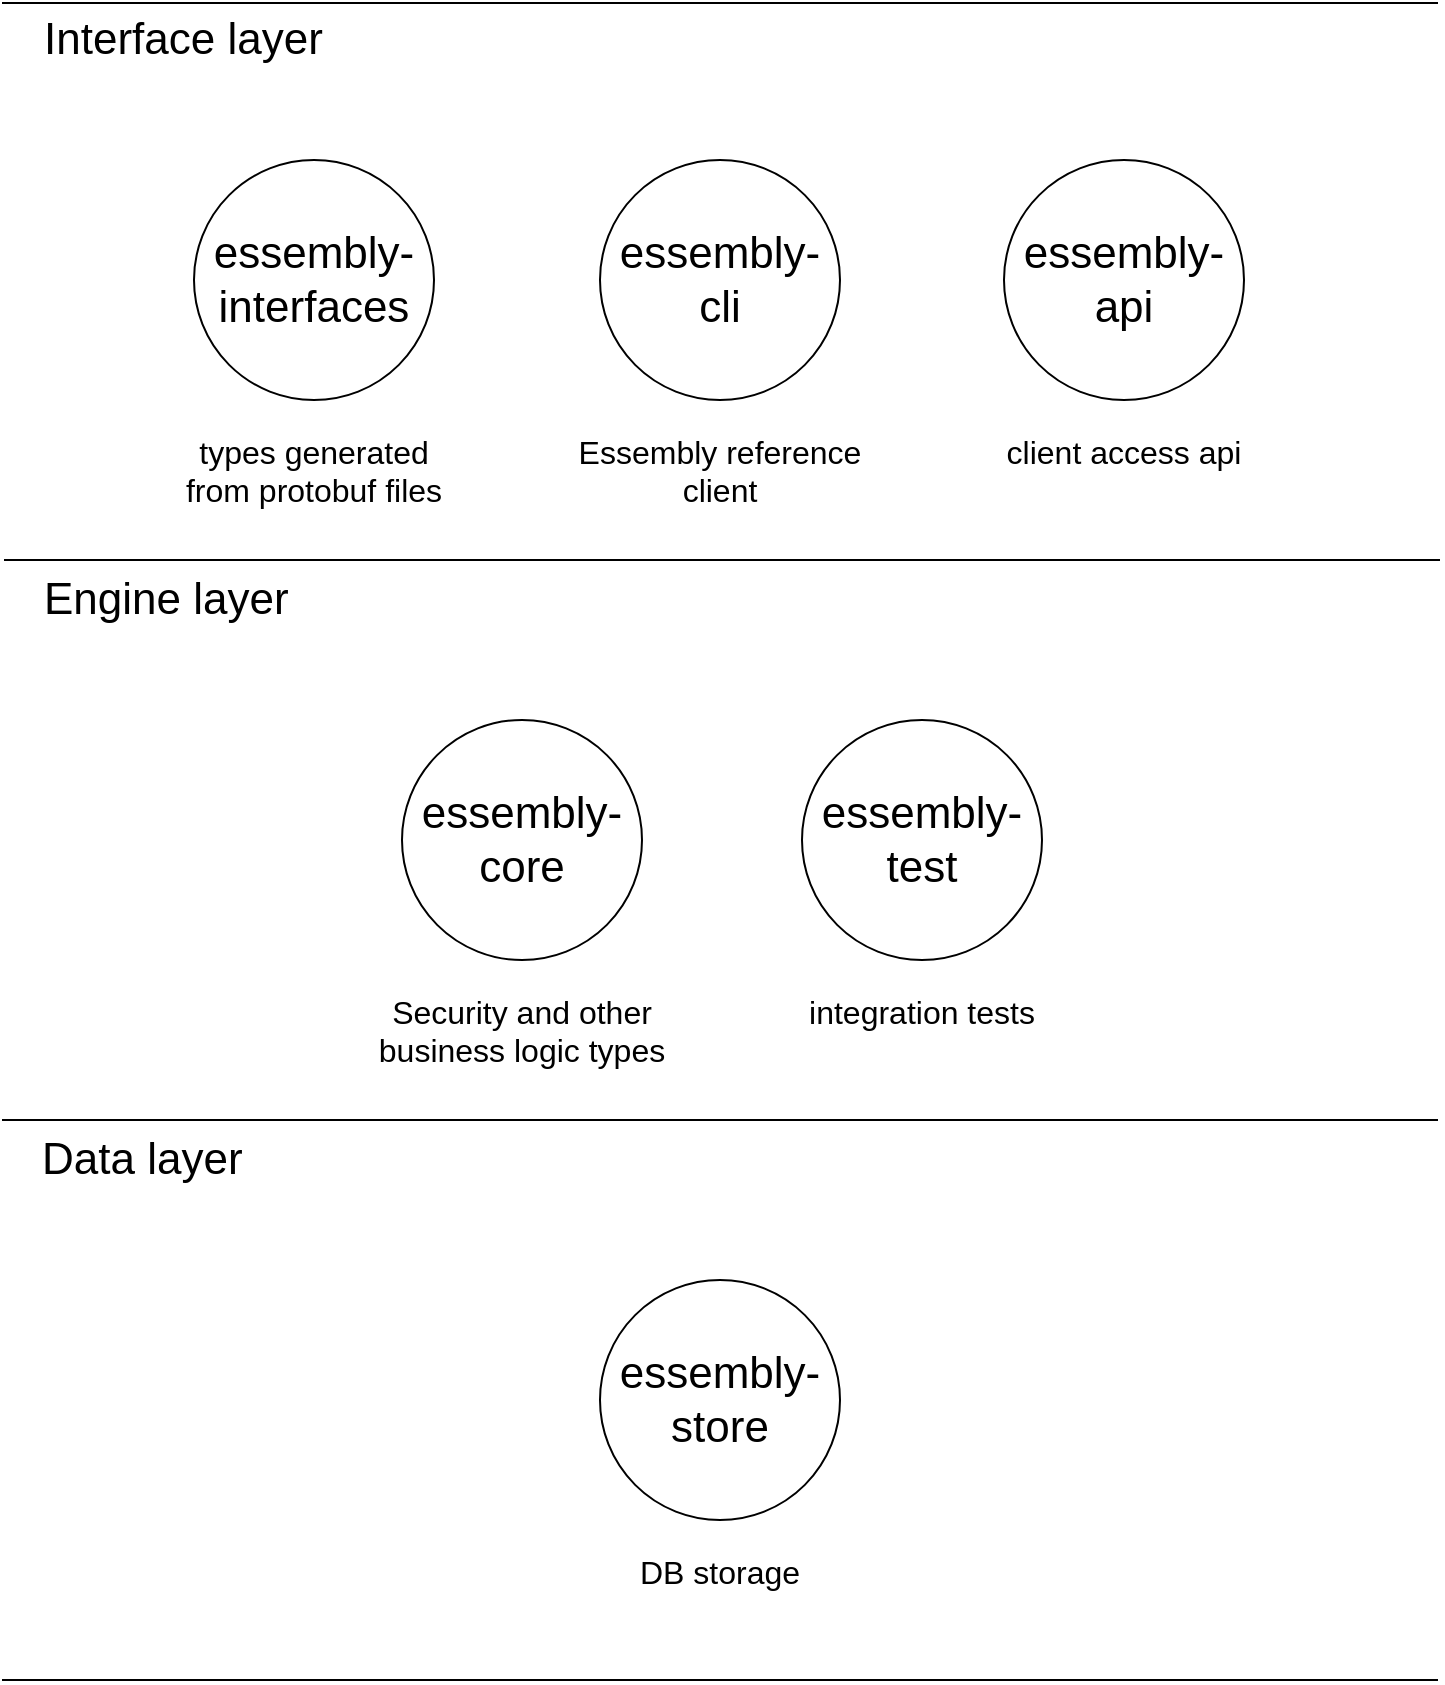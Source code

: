 <mxfile version="12.1.9" type="github" pages="1">
  <diagram id="xn32BDt1Cey5U6hH9sLa" name="Page-1">
    <mxGraphModel dx="1412" dy="914" grid="1" gridSize="10" guides="1" tooltips="1" connect="1" arrows="1" fold="1" page="1" pageScale="1" pageWidth="1600" pageHeight="1200" math="0" shadow="0">
      <root>
        <mxCell id="0"/>
        <mxCell id="1" parent="0"/>
        <mxCell id="-5j7owMRG52MO_8gMxMz-4" value="" style="group" vertex="1" connectable="0" parent="1">
          <mxGeometry x="927" y="280" width="150" height="170" as="geometry"/>
        </mxCell>
        <mxCell id="-5j7owMRG52MO_8gMxMz-5" value="essembly-api" style="ellipse;whiteSpace=wrap;html=1;aspect=fixed;fontSize=22;" vertex="1" parent="-5j7owMRG52MO_8gMxMz-4">
          <mxGeometry x="15" width="120" height="120" as="geometry"/>
        </mxCell>
        <mxCell id="-5j7owMRG52MO_8gMxMz-6" value="client access api" style="text;html=1;strokeColor=none;fillColor=none;align=center;verticalAlign=top;whiteSpace=wrap;rounded=0;fontSize=16;" vertex="1" parent="-5j7owMRG52MO_8gMxMz-4">
          <mxGeometry y="130" width="150" height="40" as="geometry"/>
        </mxCell>
        <mxCell id="-5j7owMRG52MO_8gMxMz-7" value="" style="group" vertex="1" connectable="0" parent="1">
          <mxGeometry x="522" y="280" width="150" height="180" as="geometry"/>
        </mxCell>
        <mxCell id="-5j7owMRG52MO_8gMxMz-1" value="essembly-interfaces" style="ellipse;whiteSpace=wrap;html=1;aspect=fixed;fontSize=22;" vertex="1" parent="-5j7owMRG52MO_8gMxMz-7">
          <mxGeometry x="15" width="120" height="120" as="geometry"/>
        </mxCell>
        <mxCell id="-5j7owMRG52MO_8gMxMz-2" value="types generated from protobuf files" style="text;html=1;strokeColor=none;fillColor=none;align=center;verticalAlign=top;whiteSpace=wrap;rounded=0;fontSize=16;" vertex="1" parent="-5j7owMRG52MO_8gMxMz-7">
          <mxGeometry y="130" width="150" height="50" as="geometry"/>
        </mxCell>
        <mxCell id="-5j7owMRG52MO_8gMxMz-8" value="" style="group" vertex="1" connectable="0" parent="1">
          <mxGeometry x="725" y="840" width="150" height="170" as="geometry"/>
        </mxCell>
        <mxCell id="-5j7owMRG52MO_8gMxMz-9" value="essembly-store" style="ellipse;whiteSpace=wrap;html=1;aspect=fixed;fontSize=22;" vertex="1" parent="-5j7owMRG52MO_8gMxMz-8">
          <mxGeometry x="15" width="120" height="120" as="geometry"/>
        </mxCell>
        <mxCell id="-5j7owMRG52MO_8gMxMz-10" value="DB storage" style="text;html=1;strokeColor=none;fillColor=none;align=center;verticalAlign=top;whiteSpace=wrap;rounded=0;fontSize=16;" vertex="1" parent="-5j7owMRG52MO_8gMxMz-8">
          <mxGeometry y="130" width="150" height="40" as="geometry"/>
        </mxCell>
        <mxCell id="-5j7owMRG52MO_8gMxMz-14" value="" style="group" vertex="1" connectable="0" parent="1">
          <mxGeometry x="626" y="560" width="150" height="180" as="geometry"/>
        </mxCell>
        <mxCell id="-5j7owMRG52MO_8gMxMz-12" value="essembly-core" style="ellipse;whiteSpace=wrap;html=1;aspect=fixed;fontSize=22;" vertex="1" parent="-5j7owMRG52MO_8gMxMz-14">
          <mxGeometry x="15" width="120" height="120" as="geometry"/>
        </mxCell>
        <mxCell id="-5j7owMRG52MO_8gMxMz-13" value="Security and other business logic types" style="text;html=1;strokeColor=none;fillColor=none;align=center;verticalAlign=top;whiteSpace=wrap;rounded=0;fontSize=16;" vertex="1" parent="-5j7owMRG52MO_8gMxMz-14">
          <mxGeometry y="130" width="150" height="50" as="geometry"/>
        </mxCell>
        <mxCell id="-5j7owMRG52MO_8gMxMz-16" value="" style="group" vertex="1" connectable="0" parent="1">
          <mxGeometry x="725" y="280" width="150" height="180" as="geometry"/>
        </mxCell>
        <mxCell id="-5j7owMRG52MO_8gMxMz-17" value="essembly-cli" style="ellipse;whiteSpace=wrap;html=1;aspect=fixed;fontSize=22;" vertex="1" parent="-5j7owMRG52MO_8gMxMz-16">
          <mxGeometry x="15" width="120" height="120" as="geometry"/>
        </mxCell>
        <mxCell id="-5j7owMRG52MO_8gMxMz-18" value="Essembly reference client" style="text;html=1;strokeColor=none;fillColor=none;align=center;verticalAlign=top;whiteSpace=wrap;rounded=0;fontSize=16;" vertex="1" parent="-5j7owMRG52MO_8gMxMz-16">
          <mxGeometry y="130" width="150" height="50" as="geometry"/>
        </mxCell>
        <mxCell id="-5j7owMRG52MO_8gMxMz-19" value="" style="group" vertex="1" connectable="0" parent="1">
          <mxGeometry x="826" y="560" width="150" height="180" as="geometry"/>
        </mxCell>
        <mxCell id="-5j7owMRG52MO_8gMxMz-20" value="essembly-test" style="ellipse;whiteSpace=wrap;html=1;aspect=fixed;fontSize=22;" vertex="1" parent="-5j7owMRG52MO_8gMxMz-19">
          <mxGeometry x="15" width="120" height="120" as="geometry"/>
        </mxCell>
        <mxCell id="-5j7owMRG52MO_8gMxMz-21" value="integration tests" style="text;html=1;strokeColor=none;fillColor=none;align=center;verticalAlign=top;whiteSpace=wrap;rounded=0;fontSize=16;" vertex="1" parent="-5j7owMRG52MO_8gMxMz-19">
          <mxGeometry y="130" width="150" height="50" as="geometry"/>
        </mxCell>
        <mxCell id="-5j7owMRG52MO_8gMxMz-22" value="Interface layer" style="text;html=1;strokeColor=none;fillColor=none;align=left;verticalAlign=middle;whiteSpace=wrap;rounded=0;fontSize=22;" vertex="1" parent="1">
          <mxGeometry x="460" y="200" width="160" height="40" as="geometry"/>
        </mxCell>
        <mxCell id="-5j7owMRG52MO_8gMxMz-23" value="" style="endArrow=none;html=1;fontSize=22;" edge="1" parent="1">
          <mxGeometry width="50" height="50" relative="1" as="geometry">
            <mxPoint x="442" y="480" as="sourcePoint"/>
            <mxPoint x="1160" y="480" as="targetPoint"/>
          </mxGeometry>
        </mxCell>
        <mxCell id="-5j7owMRG52MO_8gMxMz-24" value="" style="endArrow=none;html=1;fontSize=22;" edge="1" parent="1">
          <mxGeometry width="50" height="50" relative="1" as="geometry">
            <mxPoint x="441" y="201.5" as="sourcePoint"/>
            <mxPoint x="1159" y="201.5" as="targetPoint"/>
          </mxGeometry>
        </mxCell>
        <mxCell id="-5j7owMRG52MO_8gMxMz-25" value="Engine layer" style="text;html=1;strokeColor=none;fillColor=none;align=left;verticalAlign=middle;whiteSpace=wrap;rounded=0;fontSize=22;" vertex="1" parent="1">
          <mxGeometry x="460" y="480" width="160" height="40" as="geometry"/>
        </mxCell>
        <mxCell id="-5j7owMRG52MO_8gMxMz-26" value="" style="endArrow=none;html=1;fontSize=22;" edge="1" parent="1">
          <mxGeometry width="50" height="50" relative="1" as="geometry">
            <mxPoint x="441" y="760" as="sourcePoint"/>
            <mxPoint x="1159" y="760" as="targetPoint"/>
          </mxGeometry>
        </mxCell>
        <mxCell id="-5j7owMRG52MO_8gMxMz-27" value="Data layer" style="text;html=1;strokeColor=none;fillColor=none;align=left;verticalAlign=middle;whiteSpace=wrap;rounded=0;fontSize=22;" vertex="1" parent="1">
          <mxGeometry x="459" y="760" width="160" height="40" as="geometry"/>
        </mxCell>
        <mxCell id="-5j7owMRG52MO_8gMxMz-28" value="" style="endArrow=none;html=1;fontSize=22;" edge="1" parent="1">
          <mxGeometry width="50" height="50" relative="1" as="geometry">
            <mxPoint x="441" y="1040" as="sourcePoint"/>
            <mxPoint x="1159" y="1040" as="targetPoint"/>
          </mxGeometry>
        </mxCell>
      </root>
    </mxGraphModel>
  </diagram>
</mxfile>
